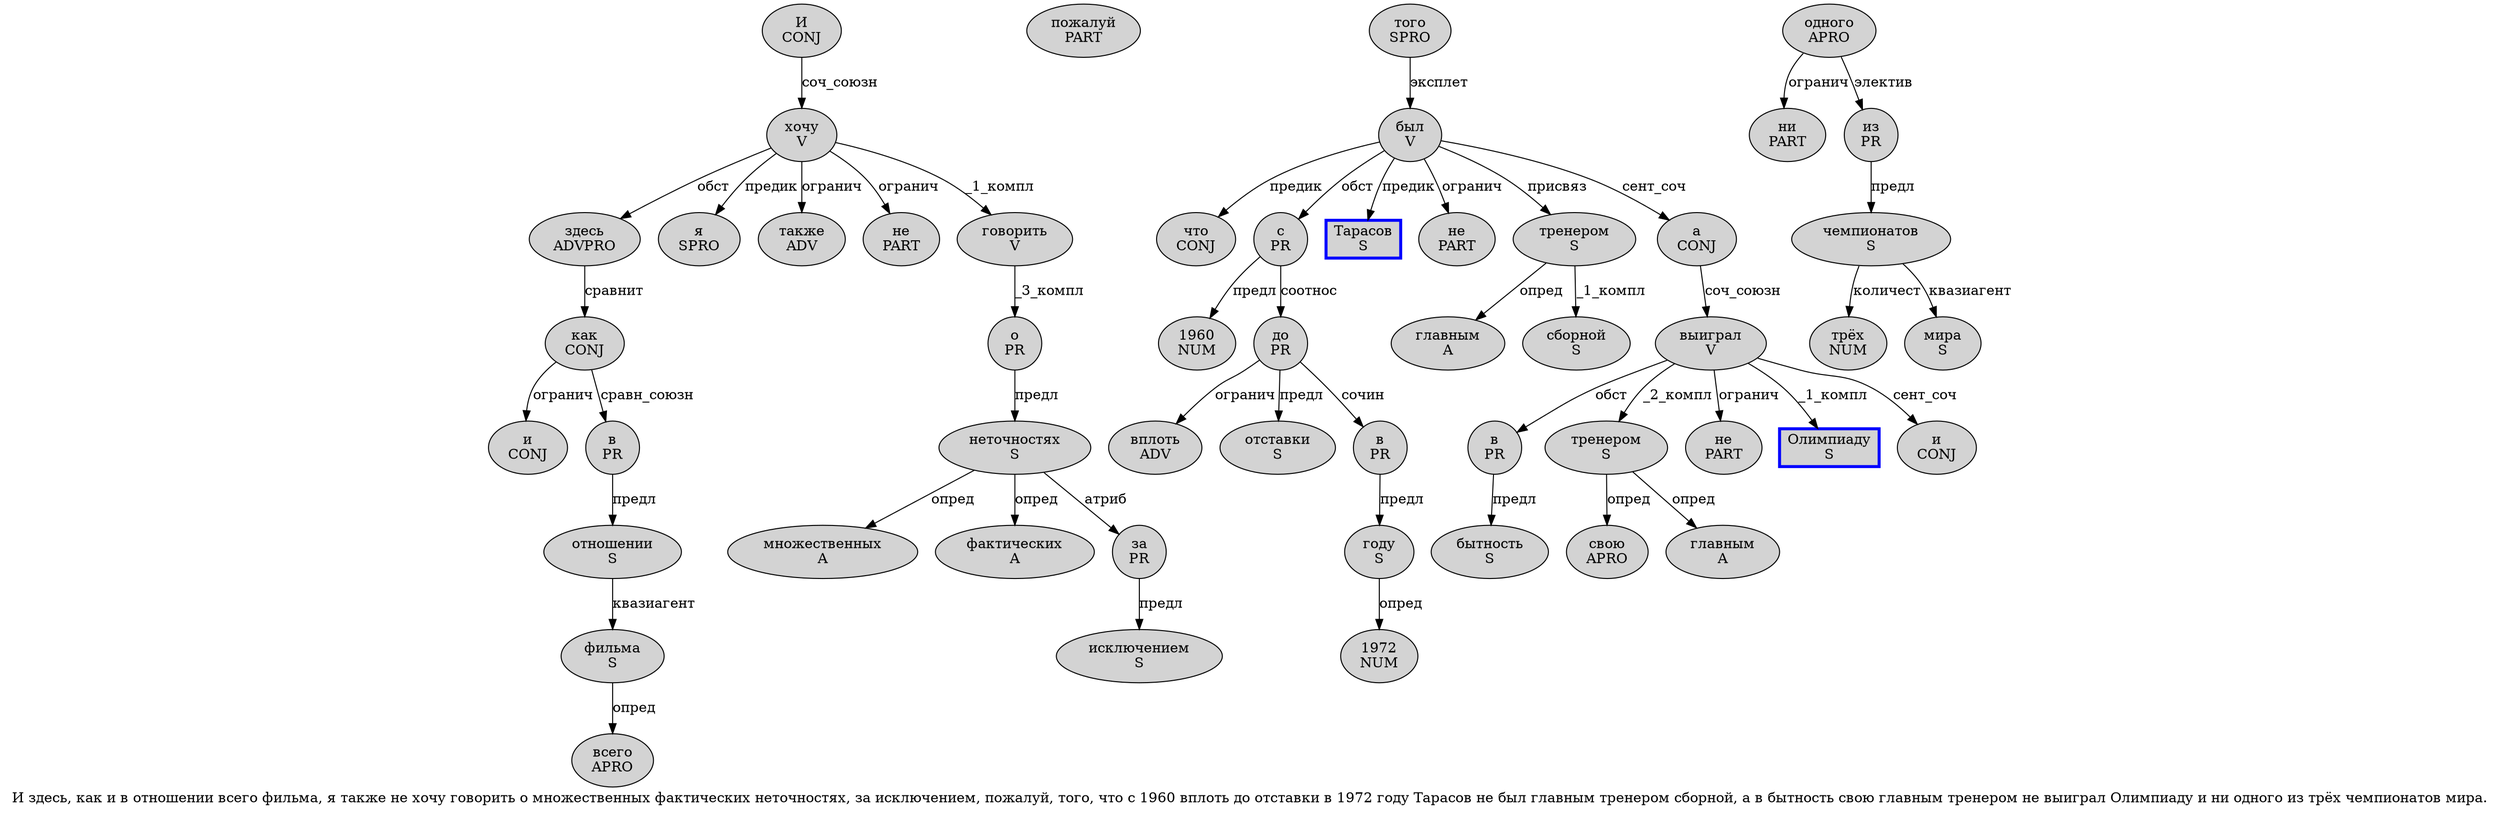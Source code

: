 digraph SENTENCE_3706 {
	graph [label="И здесь, как и в отношении всего фильма, я также не хочу говорить о множественных фактических неточностях, за исключением, пожалуй, того, что с 1960 вплоть до отставки в 1972 году Тарасов не был главным тренером сборной, а в бытность свою главным тренером не выиграл Олимпиаду и ни одного из трёх чемпионатов мира."]
	node [style=filled]
		0 [label="И
CONJ" color="" fillcolor=lightgray penwidth=1 shape=ellipse]
		1 [label="здесь
ADVPRO" color="" fillcolor=lightgray penwidth=1 shape=ellipse]
		3 [label="как
CONJ" color="" fillcolor=lightgray penwidth=1 shape=ellipse]
		4 [label="и
CONJ" color="" fillcolor=lightgray penwidth=1 shape=ellipse]
		5 [label="в
PR" color="" fillcolor=lightgray penwidth=1 shape=ellipse]
		6 [label="отношении
S" color="" fillcolor=lightgray penwidth=1 shape=ellipse]
		7 [label="всего
APRO" color="" fillcolor=lightgray penwidth=1 shape=ellipse]
		8 [label="фильма
S" color="" fillcolor=lightgray penwidth=1 shape=ellipse]
		10 [label="я
SPRO" color="" fillcolor=lightgray penwidth=1 shape=ellipse]
		11 [label="также
ADV" color="" fillcolor=lightgray penwidth=1 shape=ellipse]
		12 [label="не
PART" color="" fillcolor=lightgray penwidth=1 shape=ellipse]
		13 [label="хочу
V" color="" fillcolor=lightgray penwidth=1 shape=ellipse]
		14 [label="говорить
V" color="" fillcolor=lightgray penwidth=1 shape=ellipse]
		15 [label="о
PR" color="" fillcolor=lightgray penwidth=1 shape=ellipse]
		16 [label="множественных
A" color="" fillcolor=lightgray penwidth=1 shape=ellipse]
		17 [label="фактических
A" color="" fillcolor=lightgray penwidth=1 shape=ellipse]
		18 [label="неточностях
S" color="" fillcolor=lightgray penwidth=1 shape=ellipse]
		20 [label="за
PR" color="" fillcolor=lightgray penwidth=1 shape=ellipse]
		21 [label="исключением
S" color="" fillcolor=lightgray penwidth=1 shape=ellipse]
		23 [label="пожалуй
PART" color="" fillcolor=lightgray penwidth=1 shape=ellipse]
		25 [label="того
SPRO" color="" fillcolor=lightgray penwidth=1 shape=ellipse]
		27 [label="что
CONJ" color="" fillcolor=lightgray penwidth=1 shape=ellipse]
		28 [label="с
PR" color="" fillcolor=lightgray penwidth=1 shape=ellipse]
		29 [label="1960
NUM" color="" fillcolor=lightgray penwidth=1 shape=ellipse]
		30 [label="вплоть
ADV" color="" fillcolor=lightgray penwidth=1 shape=ellipse]
		31 [label="до
PR" color="" fillcolor=lightgray penwidth=1 shape=ellipse]
		32 [label="отставки
S" color="" fillcolor=lightgray penwidth=1 shape=ellipse]
		33 [label="в
PR" color="" fillcolor=lightgray penwidth=1 shape=ellipse]
		34 [label="1972
NUM" color="" fillcolor=lightgray penwidth=1 shape=ellipse]
		35 [label="году
S" color="" fillcolor=lightgray penwidth=1 shape=ellipse]
		36 [label="Тарасов
S" color=blue fillcolor=lightgray penwidth=3 shape=box]
		37 [label="не
PART" color="" fillcolor=lightgray penwidth=1 shape=ellipse]
		38 [label="был
V" color="" fillcolor=lightgray penwidth=1 shape=ellipse]
		39 [label="главным
A" color="" fillcolor=lightgray penwidth=1 shape=ellipse]
		40 [label="тренером
S" color="" fillcolor=lightgray penwidth=1 shape=ellipse]
		41 [label="сборной
S" color="" fillcolor=lightgray penwidth=1 shape=ellipse]
		43 [label="а
CONJ" color="" fillcolor=lightgray penwidth=1 shape=ellipse]
		44 [label="в
PR" color="" fillcolor=lightgray penwidth=1 shape=ellipse]
		45 [label="бытность
S" color="" fillcolor=lightgray penwidth=1 shape=ellipse]
		46 [label="свою
APRO" color="" fillcolor=lightgray penwidth=1 shape=ellipse]
		47 [label="главным
A" color="" fillcolor=lightgray penwidth=1 shape=ellipse]
		48 [label="тренером
S" color="" fillcolor=lightgray penwidth=1 shape=ellipse]
		49 [label="не
PART" color="" fillcolor=lightgray penwidth=1 shape=ellipse]
		50 [label="выиграл
V" color="" fillcolor=lightgray penwidth=1 shape=ellipse]
		51 [label="Олимпиаду
S" color=blue fillcolor=lightgray penwidth=3 shape=box]
		52 [label="и
CONJ" color="" fillcolor=lightgray penwidth=1 shape=ellipse]
		53 [label="ни
PART" color="" fillcolor=lightgray penwidth=1 shape=ellipse]
		54 [label="одного
APRO" color="" fillcolor=lightgray penwidth=1 shape=ellipse]
		55 [label="из
PR" color="" fillcolor=lightgray penwidth=1 shape=ellipse]
		56 [label="трёх
NUM" color="" fillcolor=lightgray penwidth=1 shape=ellipse]
		57 [label="чемпионатов
S" color="" fillcolor=lightgray penwidth=1 shape=ellipse]
		58 [label="мира
S" color="" fillcolor=lightgray penwidth=1 shape=ellipse]
			5 -> 6 [label="предл"]
			31 -> 30 [label="огранич"]
			31 -> 32 [label="предл"]
			31 -> 33 [label="сочин"]
			20 -> 21 [label="предл"]
			25 -> 38 [label="эксплет"]
			38 -> 27 [label="предик"]
			38 -> 28 [label="обст"]
			38 -> 36 [label="предик"]
			38 -> 37 [label="огранич"]
			38 -> 40 [label="присвяз"]
			38 -> 43 [label="сент_соч"]
			55 -> 57 [label="предл"]
			57 -> 56 [label="количест"]
			57 -> 58 [label="квазиагент"]
			33 -> 35 [label="предл"]
			0 -> 13 [label="соч_союзн"]
			13 -> 1 [label="обст"]
			13 -> 10 [label="предик"]
			13 -> 11 [label="огранич"]
			13 -> 12 [label="огранич"]
			13 -> 14 [label="_1_компл"]
			8 -> 7 [label="опред"]
			28 -> 29 [label="предл"]
			28 -> 31 [label="соотнос"]
			35 -> 34 [label="опред"]
			48 -> 46 [label="опред"]
			48 -> 47 [label="опред"]
			3 -> 4 [label="огранич"]
			3 -> 5 [label="сравн_союзн"]
			40 -> 39 [label="опред"]
			40 -> 41 [label="_1_компл"]
			6 -> 8 [label="квазиагент"]
			15 -> 18 [label="предл"]
			14 -> 15 [label="_3_компл"]
			44 -> 45 [label="предл"]
			1 -> 3 [label="сравнит"]
			50 -> 44 [label="обст"]
			50 -> 48 [label="_2_компл"]
			50 -> 49 [label="огранич"]
			50 -> 51 [label="_1_компл"]
			50 -> 52 [label="сент_соч"]
			54 -> 53 [label="огранич"]
			54 -> 55 [label="электив"]
			18 -> 16 [label="опред"]
			18 -> 17 [label="опред"]
			18 -> 20 [label="атриб"]
			43 -> 50 [label="соч_союзн"]
}